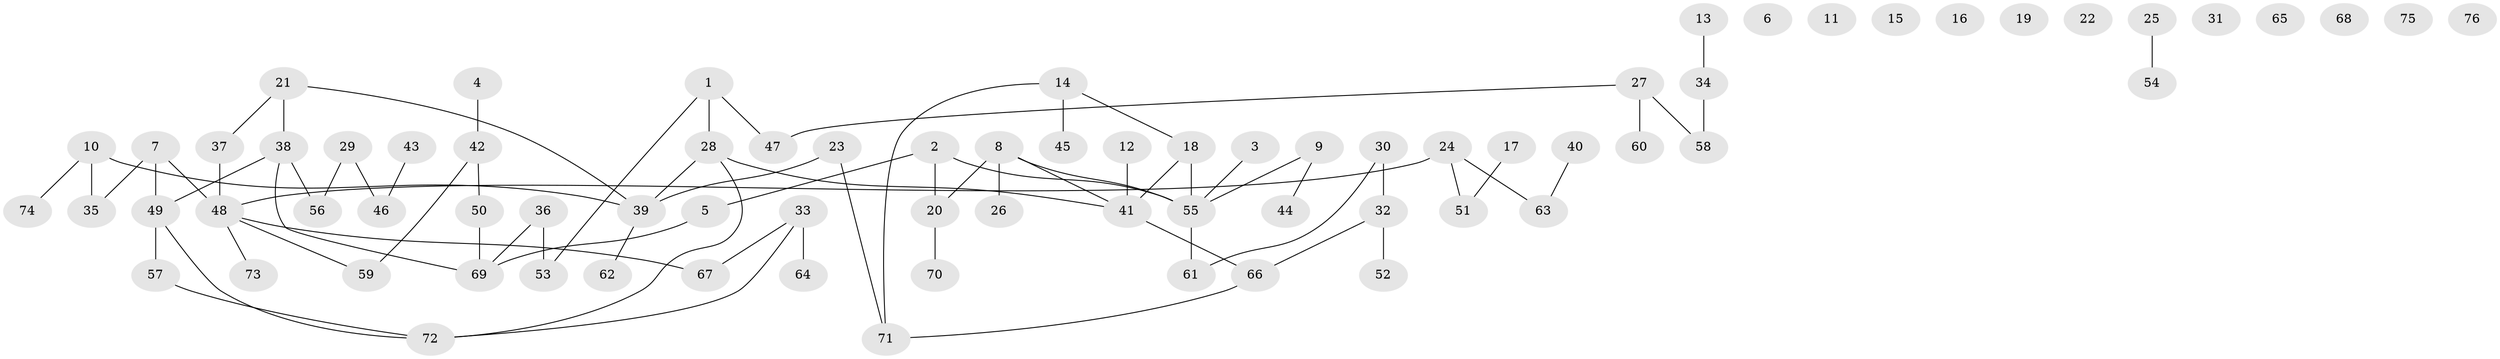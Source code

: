 // coarse degree distribution, {3: 0.2, 5: 0.04, 1: 0.22, 0: 0.24, 7: 0.02, 4: 0.08, 2: 0.18, 6: 0.02}
// Generated by graph-tools (version 1.1) at 2025/41/03/06/25 10:41:21]
// undirected, 76 vertices, 76 edges
graph export_dot {
graph [start="1"]
  node [color=gray90,style=filled];
  1;
  2;
  3;
  4;
  5;
  6;
  7;
  8;
  9;
  10;
  11;
  12;
  13;
  14;
  15;
  16;
  17;
  18;
  19;
  20;
  21;
  22;
  23;
  24;
  25;
  26;
  27;
  28;
  29;
  30;
  31;
  32;
  33;
  34;
  35;
  36;
  37;
  38;
  39;
  40;
  41;
  42;
  43;
  44;
  45;
  46;
  47;
  48;
  49;
  50;
  51;
  52;
  53;
  54;
  55;
  56;
  57;
  58;
  59;
  60;
  61;
  62;
  63;
  64;
  65;
  66;
  67;
  68;
  69;
  70;
  71;
  72;
  73;
  74;
  75;
  76;
  1 -- 28;
  1 -- 47;
  1 -- 53;
  2 -- 5;
  2 -- 20;
  2 -- 55;
  3 -- 55;
  4 -- 42;
  5 -- 69;
  7 -- 35;
  7 -- 48;
  7 -- 49;
  8 -- 20;
  8 -- 26;
  8 -- 41;
  8 -- 55;
  9 -- 44;
  9 -- 55;
  10 -- 35;
  10 -- 39;
  10 -- 74;
  12 -- 41;
  13 -- 34;
  14 -- 18;
  14 -- 45;
  14 -- 71;
  17 -- 51;
  18 -- 41;
  18 -- 55;
  20 -- 70;
  21 -- 37;
  21 -- 38;
  21 -- 39;
  23 -- 39;
  23 -- 71;
  24 -- 48;
  24 -- 51;
  24 -- 63;
  25 -- 54;
  27 -- 47;
  27 -- 58;
  27 -- 60;
  28 -- 39;
  28 -- 41;
  28 -- 72;
  29 -- 46;
  29 -- 56;
  30 -- 32;
  30 -- 61;
  32 -- 52;
  32 -- 66;
  33 -- 64;
  33 -- 67;
  33 -- 72;
  34 -- 58;
  36 -- 53;
  36 -- 69;
  37 -- 48;
  38 -- 49;
  38 -- 56;
  38 -- 69;
  39 -- 62;
  40 -- 63;
  41 -- 66;
  42 -- 50;
  42 -- 59;
  43 -- 46;
  48 -- 59;
  48 -- 67;
  48 -- 73;
  49 -- 57;
  49 -- 72;
  50 -- 69;
  55 -- 61;
  57 -- 72;
  66 -- 71;
}
